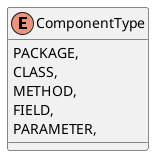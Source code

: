@startuml
enum ComponentType {
    PACKAGE,
    CLASS,
    METHOD,
    FIELD,
    PARAMETER,
}
@enduml
